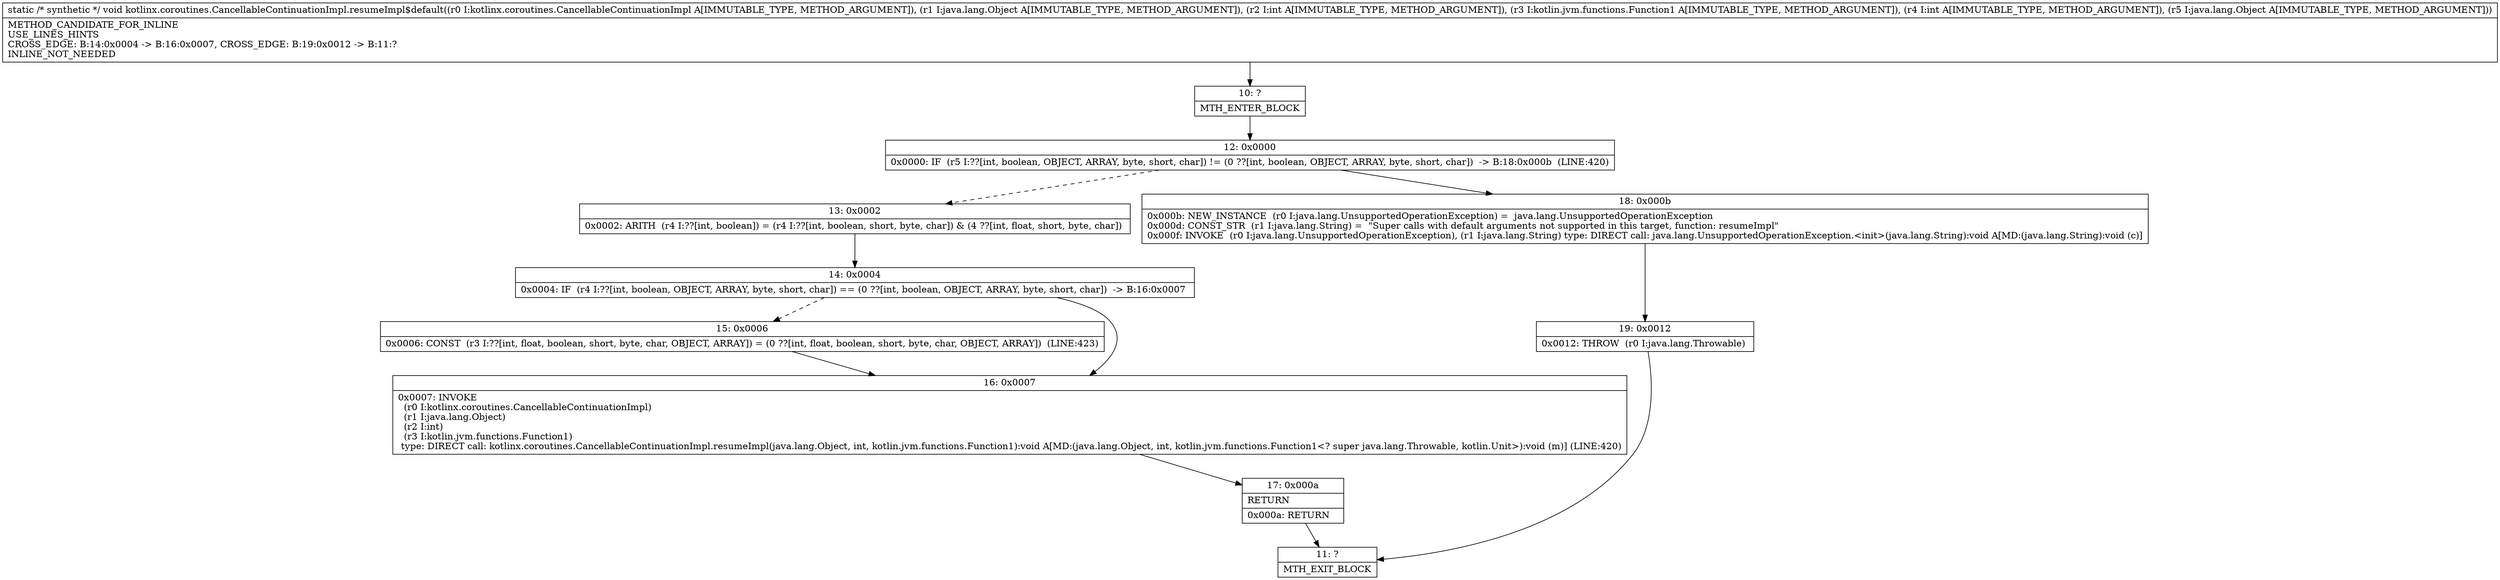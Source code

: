 digraph "CFG forkotlinx.coroutines.CancellableContinuationImpl.resumeImpl$default(Lkotlinx\/coroutines\/CancellableContinuationImpl;Ljava\/lang\/Object;ILkotlin\/jvm\/functions\/Function1;ILjava\/lang\/Object;)V" {
Node_10 [shape=record,label="{10\:\ ?|MTH_ENTER_BLOCK\l}"];
Node_12 [shape=record,label="{12\:\ 0x0000|0x0000: IF  (r5 I:??[int, boolean, OBJECT, ARRAY, byte, short, char]) != (0 ??[int, boolean, OBJECT, ARRAY, byte, short, char])  \-\> B:18:0x000b  (LINE:420)\l}"];
Node_13 [shape=record,label="{13\:\ 0x0002|0x0002: ARITH  (r4 I:??[int, boolean]) = (r4 I:??[int, boolean, short, byte, char]) & (4 ??[int, float, short, byte, char]) \l}"];
Node_14 [shape=record,label="{14\:\ 0x0004|0x0004: IF  (r4 I:??[int, boolean, OBJECT, ARRAY, byte, short, char]) == (0 ??[int, boolean, OBJECT, ARRAY, byte, short, char])  \-\> B:16:0x0007 \l}"];
Node_15 [shape=record,label="{15\:\ 0x0006|0x0006: CONST  (r3 I:??[int, float, boolean, short, byte, char, OBJECT, ARRAY]) = (0 ??[int, float, boolean, short, byte, char, OBJECT, ARRAY])  (LINE:423)\l}"];
Node_16 [shape=record,label="{16\:\ 0x0007|0x0007: INVOKE  \l  (r0 I:kotlinx.coroutines.CancellableContinuationImpl)\l  (r1 I:java.lang.Object)\l  (r2 I:int)\l  (r3 I:kotlin.jvm.functions.Function1)\l type: DIRECT call: kotlinx.coroutines.CancellableContinuationImpl.resumeImpl(java.lang.Object, int, kotlin.jvm.functions.Function1):void A[MD:(java.lang.Object, int, kotlin.jvm.functions.Function1\<? super java.lang.Throwable, kotlin.Unit\>):void (m)] (LINE:420)\l}"];
Node_17 [shape=record,label="{17\:\ 0x000a|RETURN\l|0x000a: RETURN   \l}"];
Node_11 [shape=record,label="{11\:\ ?|MTH_EXIT_BLOCK\l}"];
Node_18 [shape=record,label="{18\:\ 0x000b|0x000b: NEW_INSTANCE  (r0 I:java.lang.UnsupportedOperationException) =  java.lang.UnsupportedOperationException \l0x000d: CONST_STR  (r1 I:java.lang.String) =  \"Super calls with default arguments not supported in this target, function: resumeImpl\" \l0x000f: INVOKE  (r0 I:java.lang.UnsupportedOperationException), (r1 I:java.lang.String) type: DIRECT call: java.lang.UnsupportedOperationException.\<init\>(java.lang.String):void A[MD:(java.lang.String):void (c)]\l}"];
Node_19 [shape=record,label="{19\:\ 0x0012|0x0012: THROW  (r0 I:java.lang.Throwable) \l}"];
MethodNode[shape=record,label="{static \/* synthetic *\/ void kotlinx.coroutines.CancellableContinuationImpl.resumeImpl$default((r0 I:kotlinx.coroutines.CancellableContinuationImpl A[IMMUTABLE_TYPE, METHOD_ARGUMENT]), (r1 I:java.lang.Object A[IMMUTABLE_TYPE, METHOD_ARGUMENT]), (r2 I:int A[IMMUTABLE_TYPE, METHOD_ARGUMENT]), (r3 I:kotlin.jvm.functions.Function1 A[IMMUTABLE_TYPE, METHOD_ARGUMENT]), (r4 I:int A[IMMUTABLE_TYPE, METHOD_ARGUMENT]), (r5 I:java.lang.Object A[IMMUTABLE_TYPE, METHOD_ARGUMENT]))  | METHOD_CANDIDATE_FOR_INLINE\lUSE_LINES_HINTS\lCROSS_EDGE: B:14:0x0004 \-\> B:16:0x0007, CROSS_EDGE: B:19:0x0012 \-\> B:11:?\lINLINE_NOT_NEEDED\l}"];
MethodNode -> Node_10;Node_10 -> Node_12;
Node_12 -> Node_13[style=dashed];
Node_12 -> Node_18;
Node_13 -> Node_14;
Node_14 -> Node_15[style=dashed];
Node_14 -> Node_16;
Node_15 -> Node_16;
Node_16 -> Node_17;
Node_17 -> Node_11;
Node_18 -> Node_19;
Node_19 -> Node_11;
}

